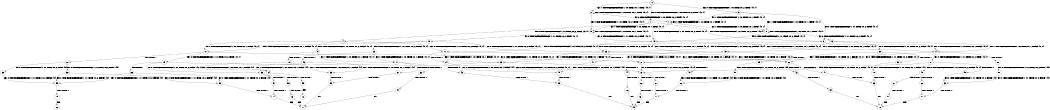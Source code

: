 digraph BCG {
size = "7, 10.5";
center = TRUE;
node [shape = circle];
0 [peripheries = 2];
0 -> 1 [label = "EX !0 !ATOMIC_EXCH_BRANCH (1, +0, TRUE, +0, 2, TRUE) !{0, 1}"];
0 -> 2 [label = "EX !1 !ATOMIC_EXCH_BRANCH (1, +0, TRUE, +0, 1, TRUE) !{0, 1}"];
0 -> 3 [label = "EX !0 !ATOMIC_EXCH_BRANCH (1, +0, TRUE, +0, 2, TRUE) !{0, 1}"];
1 -> 4 [label = "EX !0 !ATOMIC_EXCH_BRANCH (1, +1, TRUE, +0, 2, TRUE) !{0, 1}"];
1 -> 5 [label = "EX !1 !ATOMIC_EXCH_BRANCH (1, +0, TRUE, +0, 1, TRUE) !{0, 1}"];
1 -> 6 [label = "EX !0 !ATOMIC_EXCH_BRANCH (1, +1, TRUE, +0, 2, TRUE) !{0, 1}"];
2 -> 2 [label = "EX !1 !ATOMIC_EXCH_BRANCH (1, +0, TRUE, +0, 1, TRUE) !{0, 1}"];
2 -> 5 [label = "EX !0 !ATOMIC_EXCH_BRANCH (1, +0, TRUE, +0, 2, TRUE) !{0, 1}"];
2 -> 7 [label = "EX !0 !ATOMIC_EXCH_BRANCH (1, +0, TRUE, +0, 2, TRUE) !{0, 1}"];
3 -> 8 [label = "EX !1 !ATOMIC_EXCH_BRANCH (1, +0, TRUE, +0, 1, TRUE) !{0, 1}"];
3 -> 6 [label = "EX !0 !ATOMIC_EXCH_BRANCH (1, +1, TRUE, +0, 2, TRUE) !{0, 1}"];
3 -> 7 [label = "EX !1 !ATOMIC_EXCH_BRANCH (1, +0, TRUE, +0, 1, TRUE) !{0, 1}"];
4 -> 9 [label = "EX !0 !ATOMIC_EXCH_BRANCH (1, +1, TRUE, +0, 2, FALSE) !{0, 1}"];
4 -> 10 [label = "EX !1 !ATOMIC_EXCH_BRANCH (1, +0, TRUE, +0, 1, FALSE) !{0, 1}"];
4 -> 11 [label = "EX !0 !ATOMIC_EXCH_BRANCH (1, +1, TRUE, +0, 2, FALSE) !{0, 1}"];
5 -> 12 [label = "EX !0 !ATOMIC_EXCH_BRANCH (1, +1, TRUE, +0, 2, TRUE) !{0, 1}"];
5 -> 5 [label = "EX !1 !ATOMIC_EXCH_BRANCH (1, +0, TRUE, +0, 1, TRUE) !{0, 1}"];
5 -> 13 [label = "EX !0 !ATOMIC_EXCH_BRANCH (1, +1, TRUE, +0, 2, TRUE) !{0, 1}"];
6 -> 14 [label = "EX !1 !ATOMIC_EXCH_BRANCH (1, +0, TRUE, +0, 1, FALSE) !{0, 1}"];
6 -> 11 [label = "EX !0 !ATOMIC_EXCH_BRANCH (1, +1, TRUE, +0, 2, FALSE) !{0, 1}"];
6 -> 15 [label = "EX !1 !ATOMIC_EXCH_BRANCH (1, +0, TRUE, +0, 1, FALSE) !{0, 1}"];
7 -> 8 [label = "EX !1 !ATOMIC_EXCH_BRANCH (1, +0, TRUE, +0, 1, TRUE) !{0, 1}"];
7 -> 13 [label = "EX !0 !ATOMIC_EXCH_BRANCH (1, +1, TRUE, +0, 2, TRUE) !{0, 1}"];
7 -> 7 [label = "EX !1 !ATOMIC_EXCH_BRANCH (1, +0, TRUE, +0, 1, TRUE) !{0, 1}"];
8 -> 16 [label = "EX !0 !ATOMIC_EXCH_BRANCH (1, +1, TRUE, +0, 2, TRUE) !{0, 1}"];
8 -> 8 [label = "EX !1 !ATOMIC_EXCH_BRANCH (1, +0, TRUE, +0, 1, TRUE) !{0, 1}"];
8 -> 13 [label = "EX !0 !ATOMIC_EXCH_BRANCH (1, +1, TRUE, +0, 2, TRUE) !{0, 1}"];
9 -> 17 [label = "EX !1 !ATOMIC_EXCH_BRANCH (1, +0, TRUE, +0, 1, FALSE) !{0, 1}"];
9 -> 18 [label = "TERMINATE !0"];
10 -> 19 [label = "EX !0 !ATOMIC_EXCH_BRANCH (1, +1, TRUE, +0, 2, TRUE) !{0, 1}"];
10 -> 20 [label = "TERMINATE !1"];
10 -> 21 [label = "EX !0 !ATOMIC_EXCH_BRANCH (1, +1, TRUE, +0, 2, TRUE) !{0, 1}"];
11 -> 22 [label = "EX !1 !ATOMIC_EXCH_BRANCH (1, +0, TRUE, +0, 1, FALSE) !{0, 1}"];
11 -> 23 [label = "EX !1 !ATOMIC_EXCH_BRANCH (1, +0, TRUE, +0, 1, FALSE) !{0, 1}"];
11 -> 24 [label = "TERMINATE !0"];
12 -> 25 [label = "EX !0 !ATOMIC_EXCH_BRANCH (1, +1, TRUE, +0, 2, FALSE) !{0, 1}"];
12 -> 10 [label = "EX !1 !ATOMIC_EXCH_BRANCH (1, +0, TRUE, +0, 1, FALSE) !{0, 1}"];
12 -> 26 [label = "EX !0 !ATOMIC_EXCH_BRANCH (1, +1, TRUE, +0, 2, FALSE) !{0, 1}"];
13 -> 14 [label = "EX !1 !ATOMIC_EXCH_BRANCH (1, +0, TRUE, +0, 1, FALSE) !{0, 1}"];
13 -> 26 [label = "EX !0 !ATOMIC_EXCH_BRANCH (1, +1, TRUE, +0, 2, FALSE) !{0, 1}"];
13 -> 15 [label = "EX !1 !ATOMIC_EXCH_BRANCH (1, +0, TRUE, +0, 1, FALSE) !{0, 1}"];
14 -> 27 [label = "EX !0 !ATOMIC_EXCH_BRANCH (1, +1, TRUE, +0, 2, TRUE) !{0, 1}"];
14 -> 28 [label = "TERMINATE !1"];
14 -> 21 [label = "EX !0 !ATOMIC_EXCH_BRANCH (1, +1, TRUE, +0, 2, TRUE) !{0, 1}"];
15 -> 21 [label = "EX !0 !ATOMIC_EXCH_BRANCH (1, +1, TRUE, +0, 2, TRUE) !{0, 1}"];
15 -> 29 [label = "TERMINATE !1"];
16 -> 30 [label = "EX !0 !ATOMIC_EXCH_BRANCH (1, +1, TRUE, +0, 2, FALSE) !{0, 1}"];
16 -> 14 [label = "EX !1 !ATOMIC_EXCH_BRANCH (1, +0, TRUE, +0, 1, FALSE) !{0, 1}"];
16 -> 26 [label = "EX !0 !ATOMIC_EXCH_BRANCH (1, +1, TRUE, +0, 2, FALSE) !{0, 1}"];
17 -> 31 [label = "TERMINATE !0"];
17 -> 32 [label = "TERMINATE !1"];
18 -> 33 [label = "EX !1 !ATOMIC_EXCH_BRANCH (1, +0, TRUE, +0, 1, FALSE) !{1}"];
18 -> 34 [label = "EX !1 !ATOMIC_EXCH_BRANCH (1, +0, TRUE, +0, 1, FALSE) !{1}"];
19 -> 35 [label = "EX !0 !ATOMIC_EXCH_BRANCH (1, +1, TRUE, +0, 2, FALSE) !{0, 1}"];
19 -> 36 [label = "TERMINATE !1"];
19 -> 37 [label = "EX !0 !ATOMIC_EXCH_BRANCH (1, +1, TRUE, +0, 2, FALSE) !{0, 1}"];
20 -> 38 [label = "EX !0 !ATOMIC_EXCH_BRANCH (1, +1, TRUE, +0, 2, TRUE) !{0}"];
20 -> 39 [label = "EX !0 !ATOMIC_EXCH_BRANCH (1, +1, TRUE, +0, 2, TRUE) !{0}"];
21 -> 37 [label = "EX !0 !ATOMIC_EXCH_BRANCH (1, +1, TRUE, +0, 2, FALSE) !{0, 1}"];
21 -> 40 [label = "TERMINATE !1"];
22 -> 41 [label = "TERMINATE !0"];
22 -> 42 [label = "TERMINATE !1"];
23 -> 43 [label = "TERMINATE !0"];
23 -> 44 [label = "TERMINATE !1"];
24 -> 45 [label = "EX !1 !ATOMIC_EXCH_BRANCH (1, +0, TRUE, +0, 1, FALSE) !{1}"];
25 -> 17 [label = "EX !1 !ATOMIC_EXCH_BRANCH (1, +0, TRUE, +0, 1, FALSE) !{0, 1}"];
25 -> 46 [label = "TERMINATE !0"];
26 -> 22 [label = "EX !1 !ATOMIC_EXCH_BRANCH (1, +0, TRUE, +0, 1, FALSE) !{0, 1}"];
26 -> 23 [label = "EX !1 !ATOMIC_EXCH_BRANCH (1, +0, TRUE, +0, 1, FALSE) !{0, 1}"];
26 -> 47 [label = "TERMINATE !0"];
27 -> 48 [label = "EX !0 !ATOMIC_EXCH_BRANCH (1, +1, TRUE, +0, 2, FALSE) !{0, 1}"];
27 -> 49 [label = "TERMINATE !1"];
27 -> 37 [label = "EX !0 !ATOMIC_EXCH_BRANCH (1, +1, TRUE, +0, 2, FALSE) !{0, 1}"];
28 -> 50 [label = "EX !0 !ATOMIC_EXCH_BRANCH (1, +1, TRUE, +0, 2, TRUE) !{0}"];
29 -> 51 [label = "EX !0 !ATOMIC_EXCH_BRANCH (1, +1, TRUE, +0, 2, TRUE) !{0}"];
30 -> 22 [label = "EX !1 !ATOMIC_EXCH_BRANCH (1, +0, TRUE, +0, 1, FALSE) !{0, 1}"];
30 -> 52 [label = "TERMINATE !0"];
31 -> 53 [label = "TERMINATE !1"];
32 -> 54 [label = "TERMINATE !0"];
33 -> 53 [label = "TERMINATE !1"];
34 -> 55 [label = "TERMINATE !1"];
35 -> 56 [label = "TERMINATE !0"];
35 -> 57 [label = "TERMINATE !1"];
36 -> 58 [label = "EX !0 !ATOMIC_EXCH_BRANCH (1, +1, TRUE, +0, 2, FALSE) !{0}"];
36 -> 59 [label = "EX !0 !ATOMIC_EXCH_BRANCH (1, +1, TRUE, +0, 2, FALSE) !{0}"];
37 -> 60 [label = "TERMINATE !0"];
37 -> 61 [label = "TERMINATE !1"];
38 -> 58 [label = "EX !0 !ATOMIC_EXCH_BRANCH (1, +1, TRUE, +0, 2, FALSE) !{0}"];
38 -> 59 [label = "EX !0 !ATOMIC_EXCH_BRANCH (1, +1, TRUE, +0, 2, FALSE) !{0}"];
39 -> 59 [label = "EX !0 !ATOMIC_EXCH_BRANCH (1, +1, TRUE, +0, 2, FALSE) !{0}"];
40 -> 62 [label = "EX !0 !ATOMIC_EXCH_BRANCH (1, +1, TRUE, +0, 2, FALSE) !{0}"];
41 -> 63 [label = "TERMINATE !1"];
42 -> 64 [label = "TERMINATE !0"];
43 -> 65 [label = "TERMINATE !1"];
44 -> 66 [label = "TERMINATE !0"];
45 -> 65 [label = "TERMINATE !1"];
46 -> 33 [label = "EX !1 !ATOMIC_EXCH_BRANCH (1, +0, TRUE, +0, 1, FALSE) !{1}"];
46 -> 34 [label = "EX !1 !ATOMIC_EXCH_BRANCH (1, +0, TRUE, +0, 1, FALSE) !{1}"];
47 -> 45 [label = "EX !1 !ATOMIC_EXCH_BRANCH (1, +0, TRUE, +0, 1, FALSE) !{1}"];
48 -> 67 [label = "TERMINATE !0"];
48 -> 68 [label = "TERMINATE !1"];
49 -> 69 [label = "EX !0 !ATOMIC_EXCH_BRANCH (1, +1, TRUE, +0, 2, FALSE) !{0}"];
50 -> 69 [label = "EX !0 !ATOMIC_EXCH_BRANCH (1, +1, TRUE, +0, 2, FALSE) !{0}"];
51 -> 62 [label = "EX !0 !ATOMIC_EXCH_BRANCH (1, +1, TRUE, +0, 2, FALSE) !{0}"];
52 -> 70 [label = "EX !1 !ATOMIC_EXCH_BRANCH (1, +0, TRUE, +0, 1, FALSE) !{1}"];
53 -> 71 [label = "exit"];
54 -> 71 [label = "exit"];
55 -> 72 [label = "exit"];
56 -> 73 [label = "TERMINATE !1"];
57 -> 74 [label = "TERMINATE !0"];
58 -> 74 [label = "TERMINATE !0"];
59 -> 75 [label = "TERMINATE !0"];
60 -> 76 [label = "TERMINATE !1"];
61 -> 77 [label = "TERMINATE !0"];
62 -> 77 [label = "TERMINATE !0"];
63 -> 78 [label = "exit"];
64 -> 78 [label = "exit"];
65 -> 79 [label = "exit"];
66 -> 79 [label = "exit"];
67 -> 80 [label = "TERMINATE !1"];
68 -> 81 [label = "TERMINATE !0"];
69 -> 81 [label = "TERMINATE !0"];
70 -> 63 [label = "TERMINATE !1"];
73 -> 71 [label = "exit"];
74 -> 71 [label = "exit"];
75 -> 82 [label = "exit"];
76 -> 79 [label = "exit"];
77 -> 79 [label = "exit"];
80 -> 78 [label = "exit"];
81 -> 78 [label = "exit"];
}

